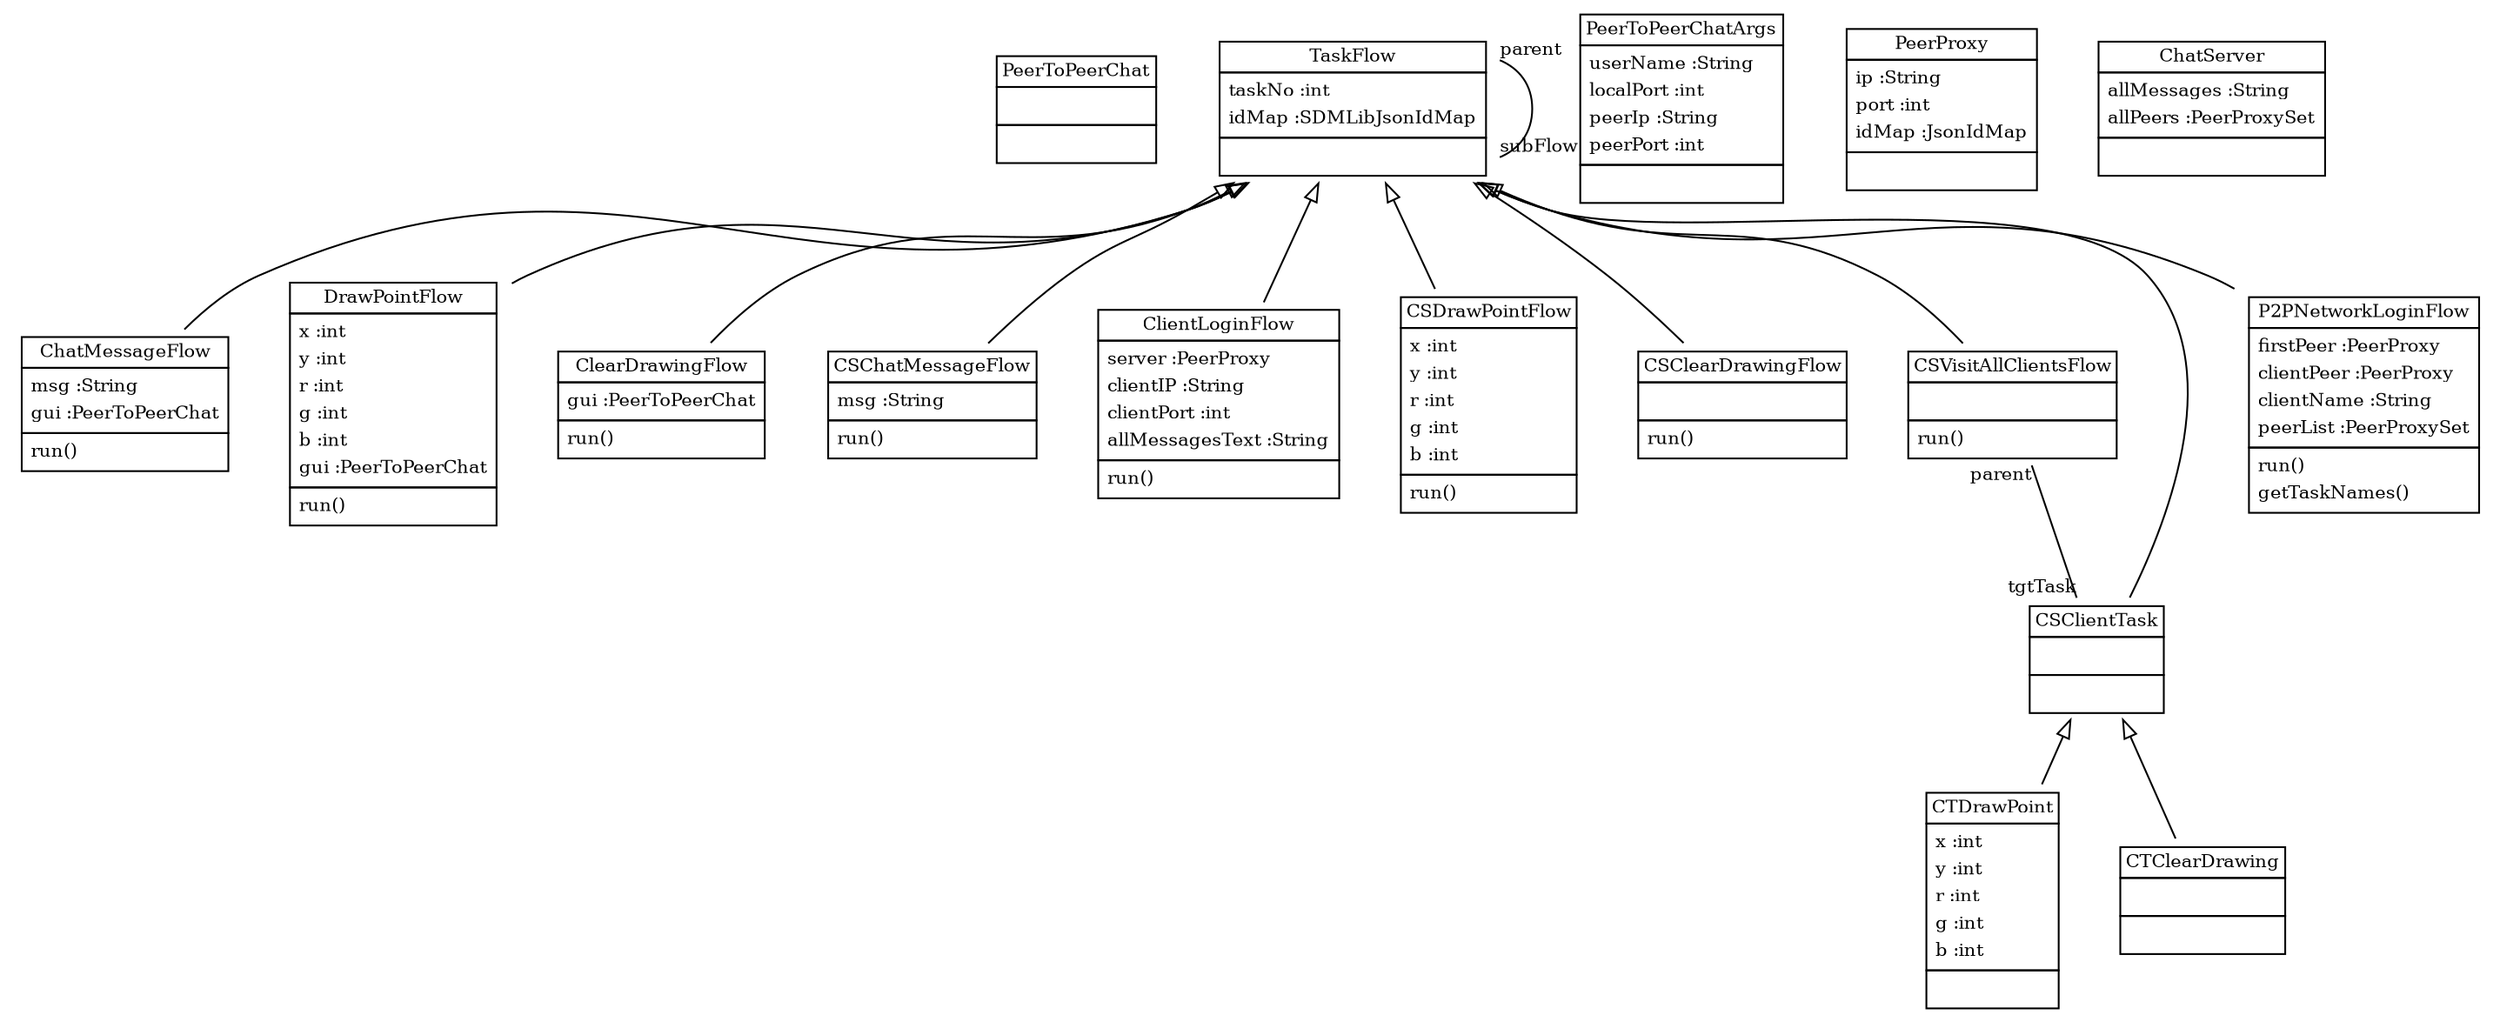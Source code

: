 
 digraph ClassDiagram {
    node [shape = none, fontsize = 10]; 
    edge [fontsize = 10];
    
    
    _PeerToPeerChat [label=<<table border='0' cellborder='1' cellspacing='0'> <tr> <td HREF="../examples/org/sdmlib/examples/chats/PeerToPeerChat.java">PeerToPeerChat</td> </tr> <tr><td><table border='0' cellborder='0' cellspacing='0'> <tr><td> </td></tr> </table></td></tr> <tr><td><table border='0' cellborder='0' cellspacing='0'> <tr><td> </td></tr> </table></td></tr> </table>>];
    _TaskFlow [label=<<table border='0' cellborder='1' cellspacing='0'> <tr> <td HREF="../examples/org/sdmlib/model/taskflows/TaskFlow.java">TaskFlow</td> </tr> <tr><td><table border='0' cellborder='0' cellspacing='0'> <tr><td align='left'>taskNo :int</td></tr> <tr><td align='left'>idMap :SDMLibJsonIdMap</td></tr>  </table></td></tr> <tr><td><table border='0' cellborder='0' cellspacing='0'> <tr><td> </td></tr> </table></td></tr> </table>>];
    _ChatMessageFlow [label=<<table border='0' cellborder='1' cellspacing='0'> <tr> <td HREF="../examples/org/sdmlib/examples/chats/ChatMessageFlow.java">ChatMessageFlow</td> </tr> <tr><td><table border='0' cellborder='0' cellspacing='0'> <tr><td align='left'>msg :String</td></tr> <tr><td align='left'>gui :PeerToPeerChat</td></tr>  </table></td></tr> <tr><td><table border='0' cellborder='0' cellspacing='0'> <tr><td align='left'>run()</td></tr>  </table></td></tr> </table>>];
    _DrawPointFlow [label=<<table border='0' cellborder='1' cellspacing='0'> <tr> <td HREF="../examples/org/sdmlib/examples/chats/DrawPointFlow.java">DrawPointFlow</td> </tr> <tr><td><table border='0' cellborder='0' cellspacing='0'> <tr><td align='left'>x :int</td></tr> <tr><td align='left'>y :int</td></tr> <tr><td align='left'>r :int</td></tr> <tr><td align='left'>g :int</td></tr> <tr><td align='left'>b :int</td></tr> <tr><td align='left'>gui :PeerToPeerChat</td></tr>  </table></td></tr> <tr><td><table border='0' cellborder='0' cellspacing='0'> <tr><td align='left'>run()</td></tr>  </table></td></tr> </table>>];
    _ClearDrawingFlow [label=<<table border='0' cellborder='1' cellspacing='0'> <tr> <td HREF="../examples/org/sdmlib/examples/chats/ClearDrawingFlow.java">ClearDrawingFlow</td> </tr> <tr><td><table border='0' cellborder='0' cellspacing='0'> <tr><td align='left'>gui :PeerToPeerChat</td></tr>  </table></td></tr> <tr><td><table border='0' cellborder='0' cellspacing='0'> <tr><td align='left'>run()</td></tr>  </table></td></tr> </table>>];
    _PeerToPeerChatArgs [label=<<table border='0' cellborder='1' cellspacing='0'> <tr> <td HREF="../examples/org/sdmlib/examples/chats/PeerToPeerChatArgs.java">PeerToPeerChatArgs</td> </tr> <tr><td><table border='0' cellborder='0' cellspacing='0'> <tr><td align='left'>userName :String</td></tr> <tr><td align='left'>localPort :int</td></tr> <tr><td align='left'>peerIp :String</td></tr> <tr><td align='left'>peerPort :int</td></tr>  </table></td></tr> <tr><td><table border='0' cellborder='0' cellspacing='0'> <tr><td> </td></tr> </table></td></tr> </table>>];
    _PeerProxy [label=<<table border='0' cellborder='1' cellspacing='0'> <tr> <td HREF="../examples/org/sdmlib/model/taskflows/PeerProxy.java">PeerProxy</td> </tr> <tr><td><table border='0' cellborder='0' cellspacing='0'> <tr><td align='left'>ip :String</td></tr> <tr><td align='left'>port :int</td></tr> <tr><td align='left'>idMap :JsonIdMap</td></tr>  </table></td></tr> <tr><td><table border='0' cellborder='0' cellspacing='0'> <tr><td> </td></tr> </table></td></tr> </table>>];
    _CSChatMessageFlow [label=<<table border='0' cellborder='1' cellspacing='0'> <tr> <td HREF="../examples/org/sdmlib/examples/chats/CSChatMessageFlow.java">CSChatMessageFlow</td> </tr> <tr><td><table border='0' cellborder='0' cellspacing='0'> <tr><td align='left'>msg :String</td></tr>  </table></td></tr> <tr><td><table border='0' cellborder='0' cellspacing='0'> <tr><td align='left'>run()</td></tr>  </table></td></tr> </table>>];
    _ChatServer [label=<<table border='0' cellborder='1' cellspacing='0'> <tr> <td HREF="../examples/org/sdmlib/examples/chats/ChatServer.java">ChatServer</td> </tr> <tr><td><table border='0' cellborder='0' cellspacing='0'> <tr><td align='left'>allMessages :String</td></tr> <tr><td align='left'>allPeers :PeerProxySet</td></tr>  </table></td></tr> <tr><td><table border='0' cellborder='0' cellspacing='0'> <tr><td> </td></tr> </table></td></tr> </table>>];
    _ClientLoginFlow [label=<<table border='0' cellborder='1' cellspacing='0'> <tr> <td HREF="../examples/org/sdmlib/examples/chats/ClientLoginFlow.java">ClientLoginFlow</td> </tr> <tr><td><table border='0' cellborder='0' cellspacing='0'> <tr><td align='left'>server :PeerProxy</td></tr> <tr><td align='left'>clientIP :String</td></tr> <tr><td align='left'>clientPort :int</td></tr> <tr><td align='left'>allMessagesText :String</td></tr>  </table></td></tr> <tr><td><table border='0' cellborder='0' cellspacing='0'> <tr><td align='left'>run()</td></tr>  </table></td></tr> </table>>];
    _CSDrawPointFlow [label=<<table border='0' cellborder='1' cellspacing='0'> <tr> <td HREF="../examples/org/sdmlib/examples/chats/CSDrawPointFlow.java">CSDrawPointFlow</td> </tr> <tr><td><table border='0' cellborder='0' cellspacing='0'> <tr><td align='left'>x :int</td></tr> <tr><td align='left'>y :int</td></tr> <tr><td align='left'>r :int</td></tr> <tr><td align='left'>g :int</td></tr> <tr><td align='left'>b :int</td></tr>  </table></td></tr> <tr><td><table border='0' cellborder='0' cellspacing='0'> <tr><td align='left'>run()</td></tr>  </table></td></tr> </table>>];
    _CSClearDrawingFlow [label=<<table border='0' cellborder='1' cellspacing='0'> <tr> <td HREF="../examples/org/sdmlib/examples/chats/CSClearDrawingFlow.java">CSClearDrawingFlow</td> </tr> <tr><td><table border='0' cellborder='0' cellspacing='0'> <tr><td> </td></tr> </table></td></tr> <tr><td><table border='0' cellborder='0' cellspacing='0'> <tr><td align='left'>run()</td></tr>  </table></td></tr> </table>>];
    _CSVisitAllClientsFlow [label=<<table border='0' cellborder='1' cellspacing='0'> <tr> <td HREF="../examples/org/sdmlib/examples/chats/CSVisitAllClientsFlow.java">CSVisitAllClientsFlow</td> </tr> <tr><td><table border='0' cellborder='0' cellspacing='0'> <tr><td> </td></tr> </table></td></tr> <tr><td><table border='0' cellborder='0' cellspacing='0'> <tr><td align='left'>run()</td></tr>  </table></td></tr> </table>>];
    _CSClientTask [label=<<table border='0' cellborder='1' cellspacing='0'> <tr> <td HREF="../examples/org/sdmlib/examples/chats/CSClientTask.java">CSClientTask</td> </tr> <tr><td><table border='0' cellborder='0' cellspacing='0'> <tr><td> </td></tr> </table></td></tr> <tr><td><table border='0' cellborder='0' cellspacing='0'> <tr><td> </td></tr> </table></td></tr> </table>>];
    _CTDrawPoint [label=<<table border='0' cellborder='1' cellspacing='0'> <tr> <td HREF="../examples/org/sdmlib/examples/chats/CTDrawPoint.java">CTDrawPoint</td> </tr> <tr><td><table border='0' cellborder='0' cellspacing='0'> <tr><td align='left'>x :int</td></tr> <tr><td align='left'>y :int</td></tr> <tr><td align='left'>r :int</td></tr> <tr><td align='left'>g :int</td></tr> <tr><td align='left'>b :int</td></tr>  </table></td></tr> <tr><td><table border='0' cellborder='0' cellspacing='0'> <tr><td> </td></tr> </table></td></tr> </table>>];
    _CTClearDrawing [label=<<table border='0' cellborder='1' cellspacing='0'> <tr> <td HREF="../examples/org/sdmlib/examples/chats/CTClearDrawing.java">CTClearDrawing</td> </tr> <tr><td><table border='0' cellborder='0' cellspacing='0'> <tr><td> </td></tr> </table></td></tr> <tr><td><table border='0' cellborder='0' cellspacing='0'> <tr><td> </td></tr> </table></td></tr> </table>>];
    _P2PNetworkLoginFlow [label=<<table border='0' cellborder='1' cellspacing='0'> <tr> <td HREF="../examples/org/sdmlib/examples/chats/P2PNetworkLoginFlow.java">P2PNetworkLoginFlow</td> </tr> <tr><td><table border='0' cellborder='0' cellspacing='0'> <tr><td align='left'>firstPeer :PeerProxy</td></tr> <tr><td align='left'>clientPeer :PeerProxy</td></tr> <tr><td align='left'>clientName :String</td></tr> <tr><td align='left'>peerList :PeerProxySet</td></tr>  </table></td></tr> <tr><td><table border='0' cellborder='0' cellspacing='0'> <tr><td align='left'>run()</td></tr> <tr><td align='left'>getTaskNames()</td></tr>  </table></td></tr> </table>>];
    
    
    
    _TaskFlow ->  _ChatMessageFlow [dir = "back" arrowtail = "empty"];
    _TaskFlow ->  _DrawPointFlow [dir = "back" arrowtail = "empty"];
    _TaskFlow ->  _ClearDrawingFlow [dir = "back" arrowtail = "empty"];
    _TaskFlow ->  _CSChatMessageFlow [dir = "back" arrowtail = "empty"];
    _TaskFlow ->  _ClientLoginFlow [dir = "back" arrowtail = "empty"];
    _TaskFlow ->  _CSDrawPointFlow [dir = "back" arrowtail = "empty"];
    _TaskFlow ->  _CSClearDrawingFlow [dir = "back" arrowtail = "empty"];
    _TaskFlow ->  _CSVisitAllClientsFlow [dir = "back" arrowtail = "empty"];
    _TaskFlow ->  _CSClientTask [dir = "back" arrowtail = "empty"];
    _CSClientTask ->  _CTDrawPoint [dir = "back" arrowtail = "empty"];
    _CSClientTask ->  _CTClearDrawing [dir = "back" arrowtail = "empty"];
    _TaskFlow ->  _P2PNetworkLoginFlow [dir = "back" arrowtail = "empty"];
    _TaskFlow -> _TaskFlow [headlabel = "subFlow" taillabel = "parent" arrowhead = "none" ];
    _CSVisitAllClientsFlow -> _CSClientTask [headlabel = "tgtTask" taillabel = "parent" arrowhead = "none" ];
}
